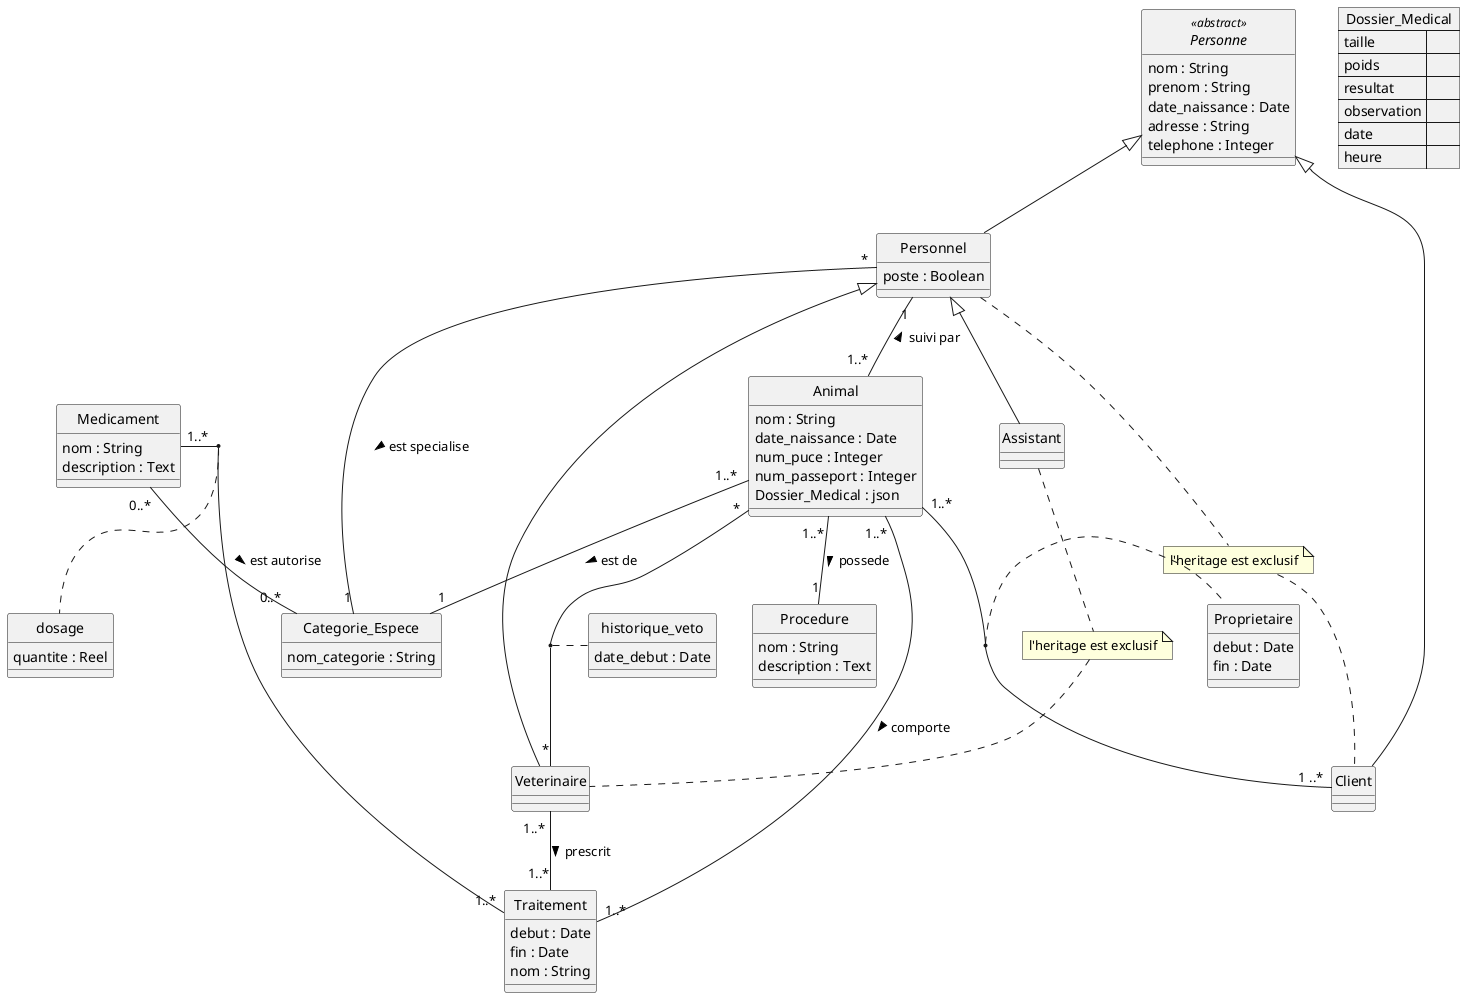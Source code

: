 @startuml Clinique Veterinaire
skinparam Style strictuml
skinparam SequenceMessageAlignment center

abstract class Personne <<abstract>> {
    nom : String 
    prenom : String
    date_naissance : Date
    adresse : String
    telephone : Integer
}

class Personnel {
    poste : Boolean 
}

class Veterinaire

class Assistant

class Client {
}

class Animal {
    nom : String
    date_naissance : Date 
    num_puce : Integer
    num_passeport : Integer
    Dossier_Medical : json
}

class Categorie_Espece{
    nom_categorie : String
}

class Medicament {
    nom : String
    description : Text
}

class Traitement {
    debut : Date
    fin : Date 
    nom : String

}

json Dossier_Medical {
    "taille" : {},
    "poids" : {},
    "resultat" : {},
    "observation" : {},
    "date" : {},
    "heure" : {}
}

class Procedure{
    nom : String
    description : Text 
}

class dosage {
    quantite : Reel
}

class historique_veto {
    date_debut : Date
}

class Proprietaire{
    debut : Date
    fin : Date
}


Medicament "1..*" - "1..*" Traitement
(Medicament, Traitement) .. dosage

Personne <|-- Personnel
Personne <|-- Client

Personnel <|-- Assistant
Personnel <|-- Veterinaire
Personnel "*" -- "1" Categorie_Espece : est specialise >
Personnel "1" -- "1..* " Animal : < suivi par
Animal "*" -- "*" Veterinaire 
(Animal, Veterinaire) .. historique_veto


Animal "1..* " -- "1" Categorie_Espece : est de >
Animal "1..* " -- "1 ..*" Client 
(Animal, Client) .. Proprietaire
' Animal o-- "0..*" Dossier_Medical : < appartient a 

Animal "1..* " -- "1..*" Traitement : comporte >
Animal "1..* " -- "1" Procedure : possede >

Veterinaire "1..* " -- "1..*" Traitement : prescrit >

Medicament "0..* " -- "0..*" Categorie_Espece : est autorise > 


note "l'heritage est exclusif" as N2
Personnel .. N2
N2 .. Client

note "l'heritage est exclusif" as N3
Assistant .. N3
N3 .. Veterinaire

@enduml
